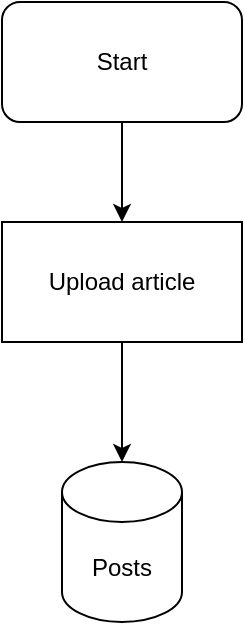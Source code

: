 <mxfile version="23.1.0" type="github">
  <diagram name="Halaman-1" id="608jiTqOg6zwmrXcihAU">
    <mxGraphModel dx="880" dy="494" grid="1" gridSize="10" guides="1" tooltips="1" connect="1" arrows="1" fold="1" page="1" pageScale="1" pageWidth="827" pageHeight="1169" math="0" shadow="0">
      <root>
        <mxCell id="0" />
        <mxCell id="1" parent="0" />
        <mxCell id="hf3XWqCf25orIxQ4RIQu-6" style="edgeStyle=orthogonalEdgeStyle;rounded=0;orthogonalLoop=1;jettySize=auto;html=1;exitX=0.5;exitY=1;exitDx=0;exitDy=0;" edge="1" parent="1" source="hf3XWqCf25orIxQ4RIQu-1" target="hf3XWqCf25orIxQ4RIQu-4">
          <mxGeometry relative="1" as="geometry" />
        </mxCell>
        <mxCell id="hf3XWqCf25orIxQ4RIQu-1" value="Start" style="rounded=1;whiteSpace=wrap;html=1;" vertex="1" parent="1">
          <mxGeometry x="360" y="90" width="120" height="60" as="geometry" />
        </mxCell>
        <mxCell id="hf3XWqCf25orIxQ4RIQu-4" value="Upload article" style="rounded=0;whiteSpace=wrap;html=1;" vertex="1" parent="1">
          <mxGeometry x="360" y="200" width="120" height="60" as="geometry" />
        </mxCell>
        <mxCell id="hf3XWqCf25orIxQ4RIQu-5" value="Posts" style="shape=cylinder3;whiteSpace=wrap;html=1;boundedLbl=1;backgroundOutline=1;size=15;" vertex="1" parent="1">
          <mxGeometry x="390" y="320" width="60" height="80" as="geometry" />
        </mxCell>
        <mxCell id="hf3XWqCf25orIxQ4RIQu-7" style="edgeStyle=orthogonalEdgeStyle;rounded=0;orthogonalLoop=1;jettySize=auto;html=1;exitX=0.5;exitY=1;exitDx=0;exitDy=0;entryX=0.5;entryY=0;entryDx=0;entryDy=0;entryPerimeter=0;" edge="1" parent="1" source="hf3XWqCf25orIxQ4RIQu-4" target="hf3XWqCf25orIxQ4RIQu-5">
          <mxGeometry relative="1" as="geometry" />
        </mxCell>
      </root>
    </mxGraphModel>
  </diagram>
</mxfile>
